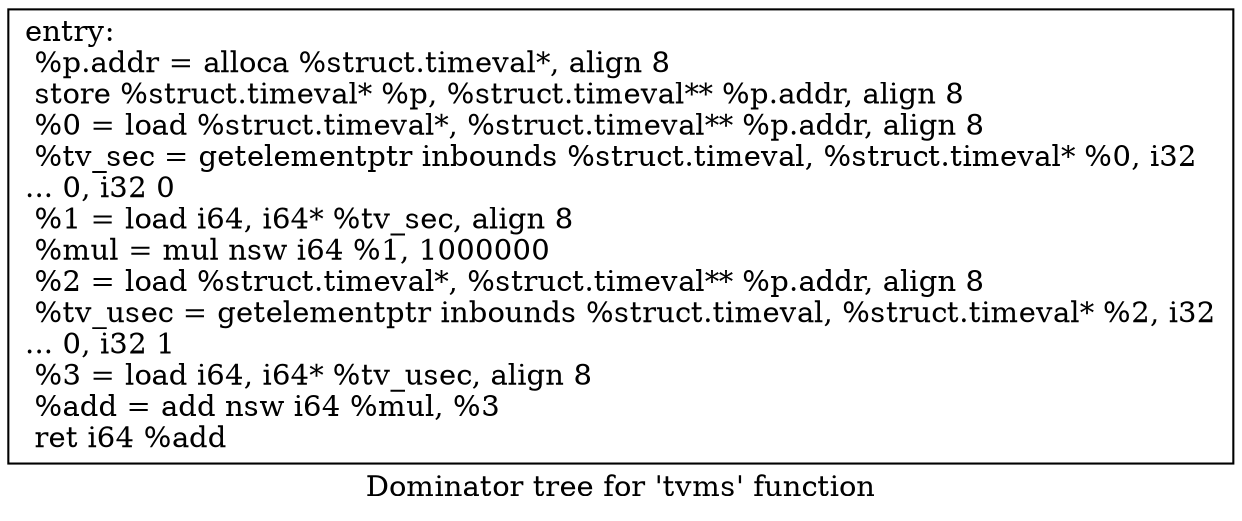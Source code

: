 digraph "Dominator tree for 'tvms' function" {
	label="Dominator tree for 'tvms' function";

	Node0xbba170 [shape=record,label="{entry:\l  %p.addr = alloca %struct.timeval*, align 8\l  store %struct.timeval* %p, %struct.timeval** %p.addr, align 8\l  %0 = load %struct.timeval*, %struct.timeval** %p.addr, align 8\l  %tv_sec = getelementptr inbounds %struct.timeval, %struct.timeval* %0, i32\l... 0, i32 0\l  %1 = load i64, i64* %tv_sec, align 8\l  %mul = mul nsw i64 %1, 1000000\l  %2 = load %struct.timeval*, %struct.timeval** %p.addr, align 8\l  %tv_usec = getelementptr inbounds %struct.timeval, %struct.timeval* %2, i32\l... 0, i32 1\l  %3 = load i64, i64* %tv_usec, align 8\l  %add = add nsw i64 %mul, %3\l  ret i64 %add\l}"];
}
